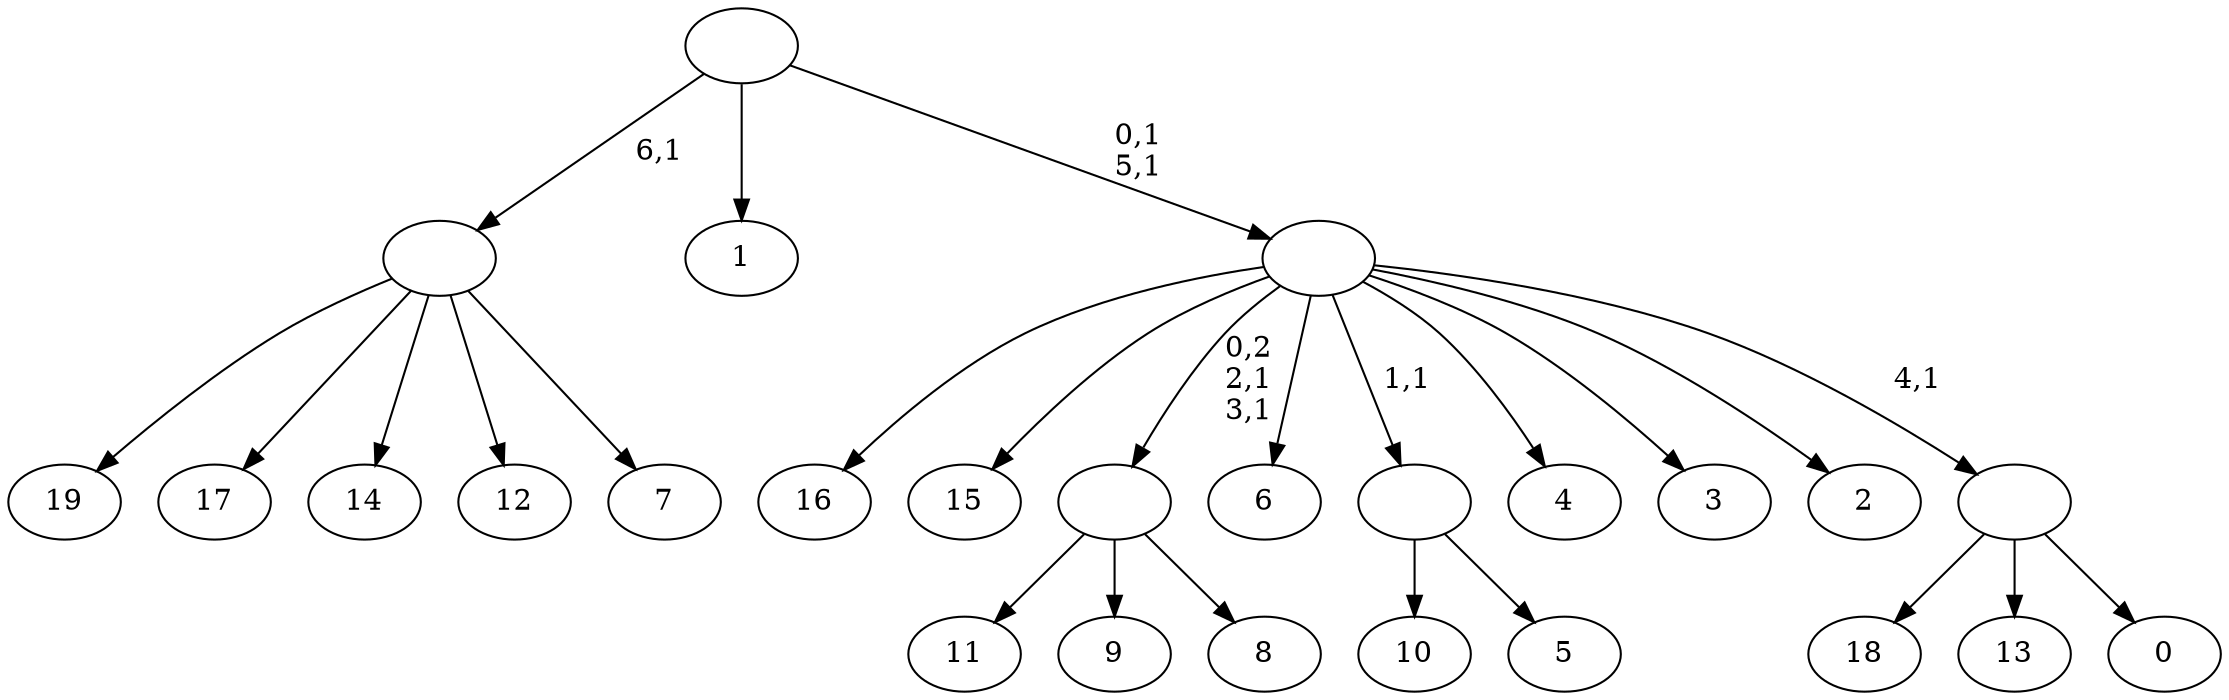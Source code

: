 digraph T {
	27 [label="19"]
	26 [label="18"]
	25 [label="17"]
	24 [label="16"]
	23 [label="15"]
	22 [label="14"]
	21 [label="13"]
	20 [label="12"]
	19 [label="11"]
	18 [label="10"]
	17 [label="9"]
	16 [label="8"]
	15 [label=""]
	13 [label="7"]
	12 [label=""]
	11 [label="6"]
	10 [label="5"]
	9 [label=""]
	8 [label="4"]
	7 [label="3"]
	6 [label="2"]
	5 [label="1"]
	4 [label="0"]
	3 [label=""]
	2 [label=""]
	0 [label=""]
	15 -> 19 [label=""]
	15 -> 17 [label=""]
	15 -> 16 [label=""]
	12 -> 27 [label=""]
	12 -> 25 [label=""]
	12 -> 22 [label=""]
	12 -> 20 [label=""]
	12 -> 13 [label=""]
	9 -> 18 [label=""]
	9 -> 10 [label=""]
	3 -> 26 [label=""]
	3 -> 21 [label=""]
	3 -> 4 [label=""]
	2 -> 15 [label="0,2\n2,1\n3,1"]
	2 -> 24 [label=""]
	2 -> 23 [label=""]
	2 -> 11 [label=""]
	2 -> 9 [label="1,1"]
	2 -> 8 [label=""]
	2 -> 7 [label=""]
	2 -> 6 [label=""]
	2 -> 3 [label="4,1"]
	0 -> 2 [label="0,1\n5,1"]
	0 -> 12 [label="6,1"]
	0 -> 5 [label=""]
}
